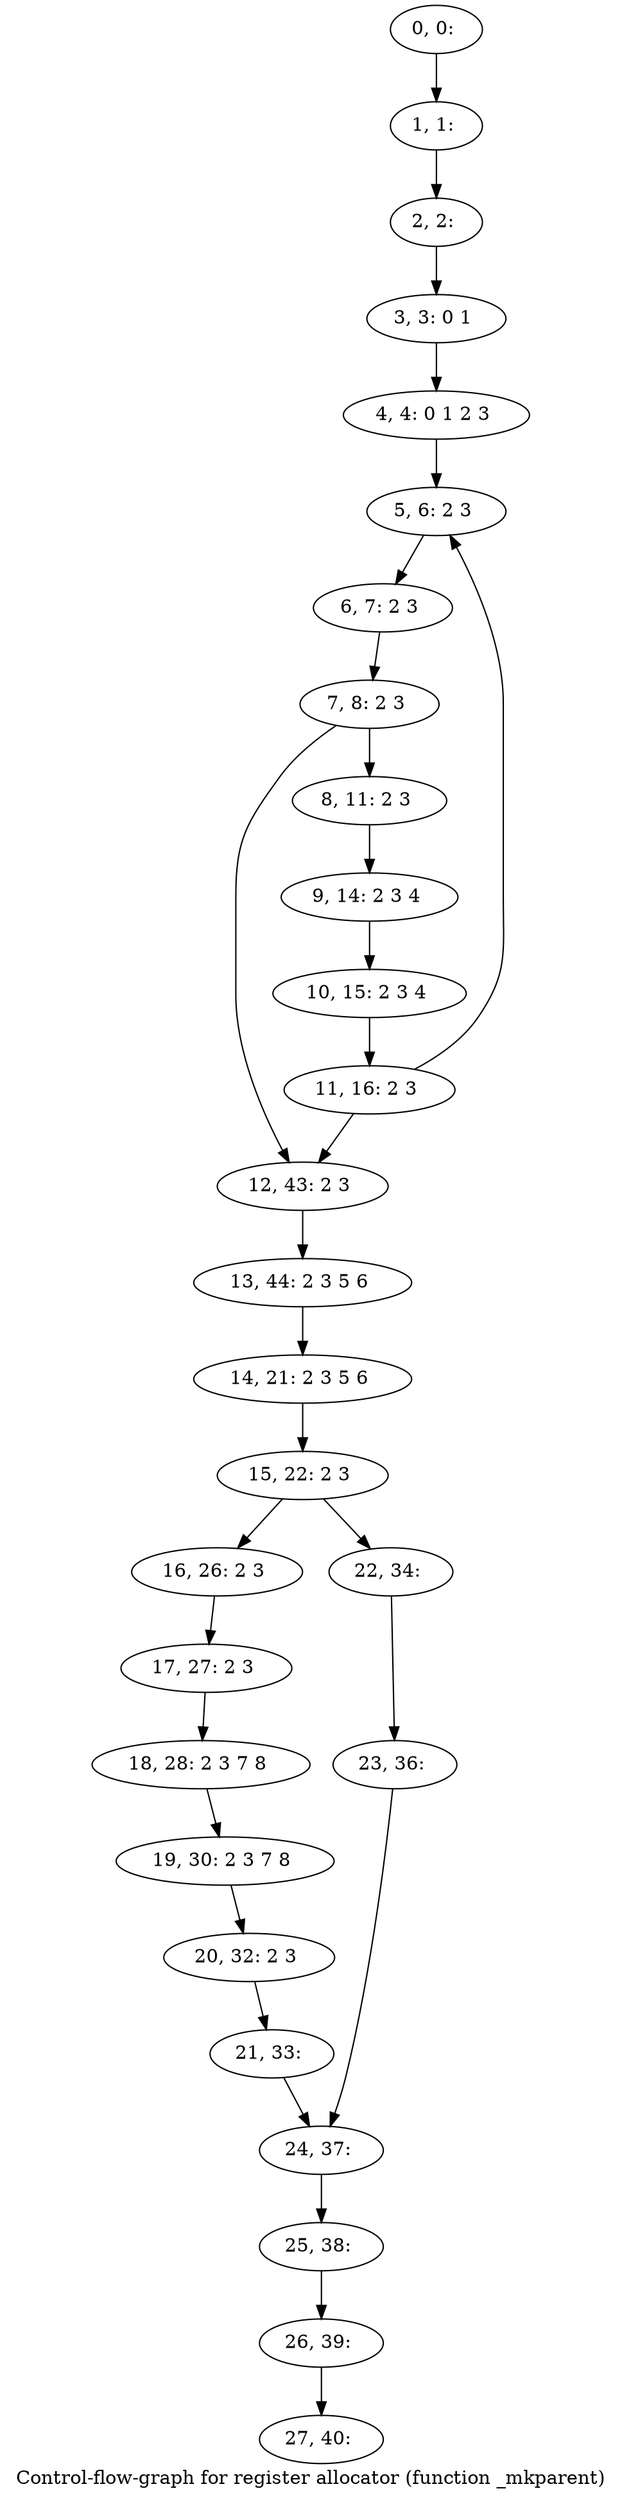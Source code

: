 digraph G {
graph [label="Control-flow-graph for register allocator (function _mkparent)"]
0[label="0, 0: "];
1[label="1, 1: "];
2[label="2, 2: "];
3[label="3, 3: 0 1 "];
4[label="4, 4: 0 1 2 3 "];
5[label="5, 6: 2 3 "];
6[label="6, 7: 2 3 "];
7[label="7, 8: 2 3 "];
8[label="8, 11: 2 3 "];
9[label="9, 14: 2 3 4 "];
10[label="10, 15: 2 3 4 "];
11[label="11, 16: 2 3 "];
12[label="12, 43: 2 3 "];
13[label="13, 44: 2 3 5 6 "];
14[label="14, 21: 2 3 5 6 "];
15[label="15, 22: 2 3 "];
16[label="16, 26: 2 3 "];
17[label="17, 27: 2 3 "];
18[label="18, 28: 2 3 7 8 "];
19[label="19, 30: 2 3 7 8 "];
20[label="20, 32: 2 3 "];
21[label="21, 33: "];
22[label="22, 34: "];
23[label="23, 36: "];
24[label="24, 37: "];
25[label="25, 38: "];
26[label="26, 39: "];
27[label="27, 40: "];
0->1 ;
1->2 ;
2->3 ;
3->4 ;
4->5 ;
5->6 ;
6->7 ;
7->8 ;
7->12 ;
8->9 ;
9->10 ;
10->11 ;
11->12 ;
11->5 ;
12->13 ;
13->14 ;
14->15 ;
15->16 ;
15->22 ;
16->17 ;
17->18 ;
18->19 ;
19->20 ;
20->21 ;
21->24 ;
22->23 ;
23->24 ;
24->25 ;
25->26 ;
26->27 ;
}
